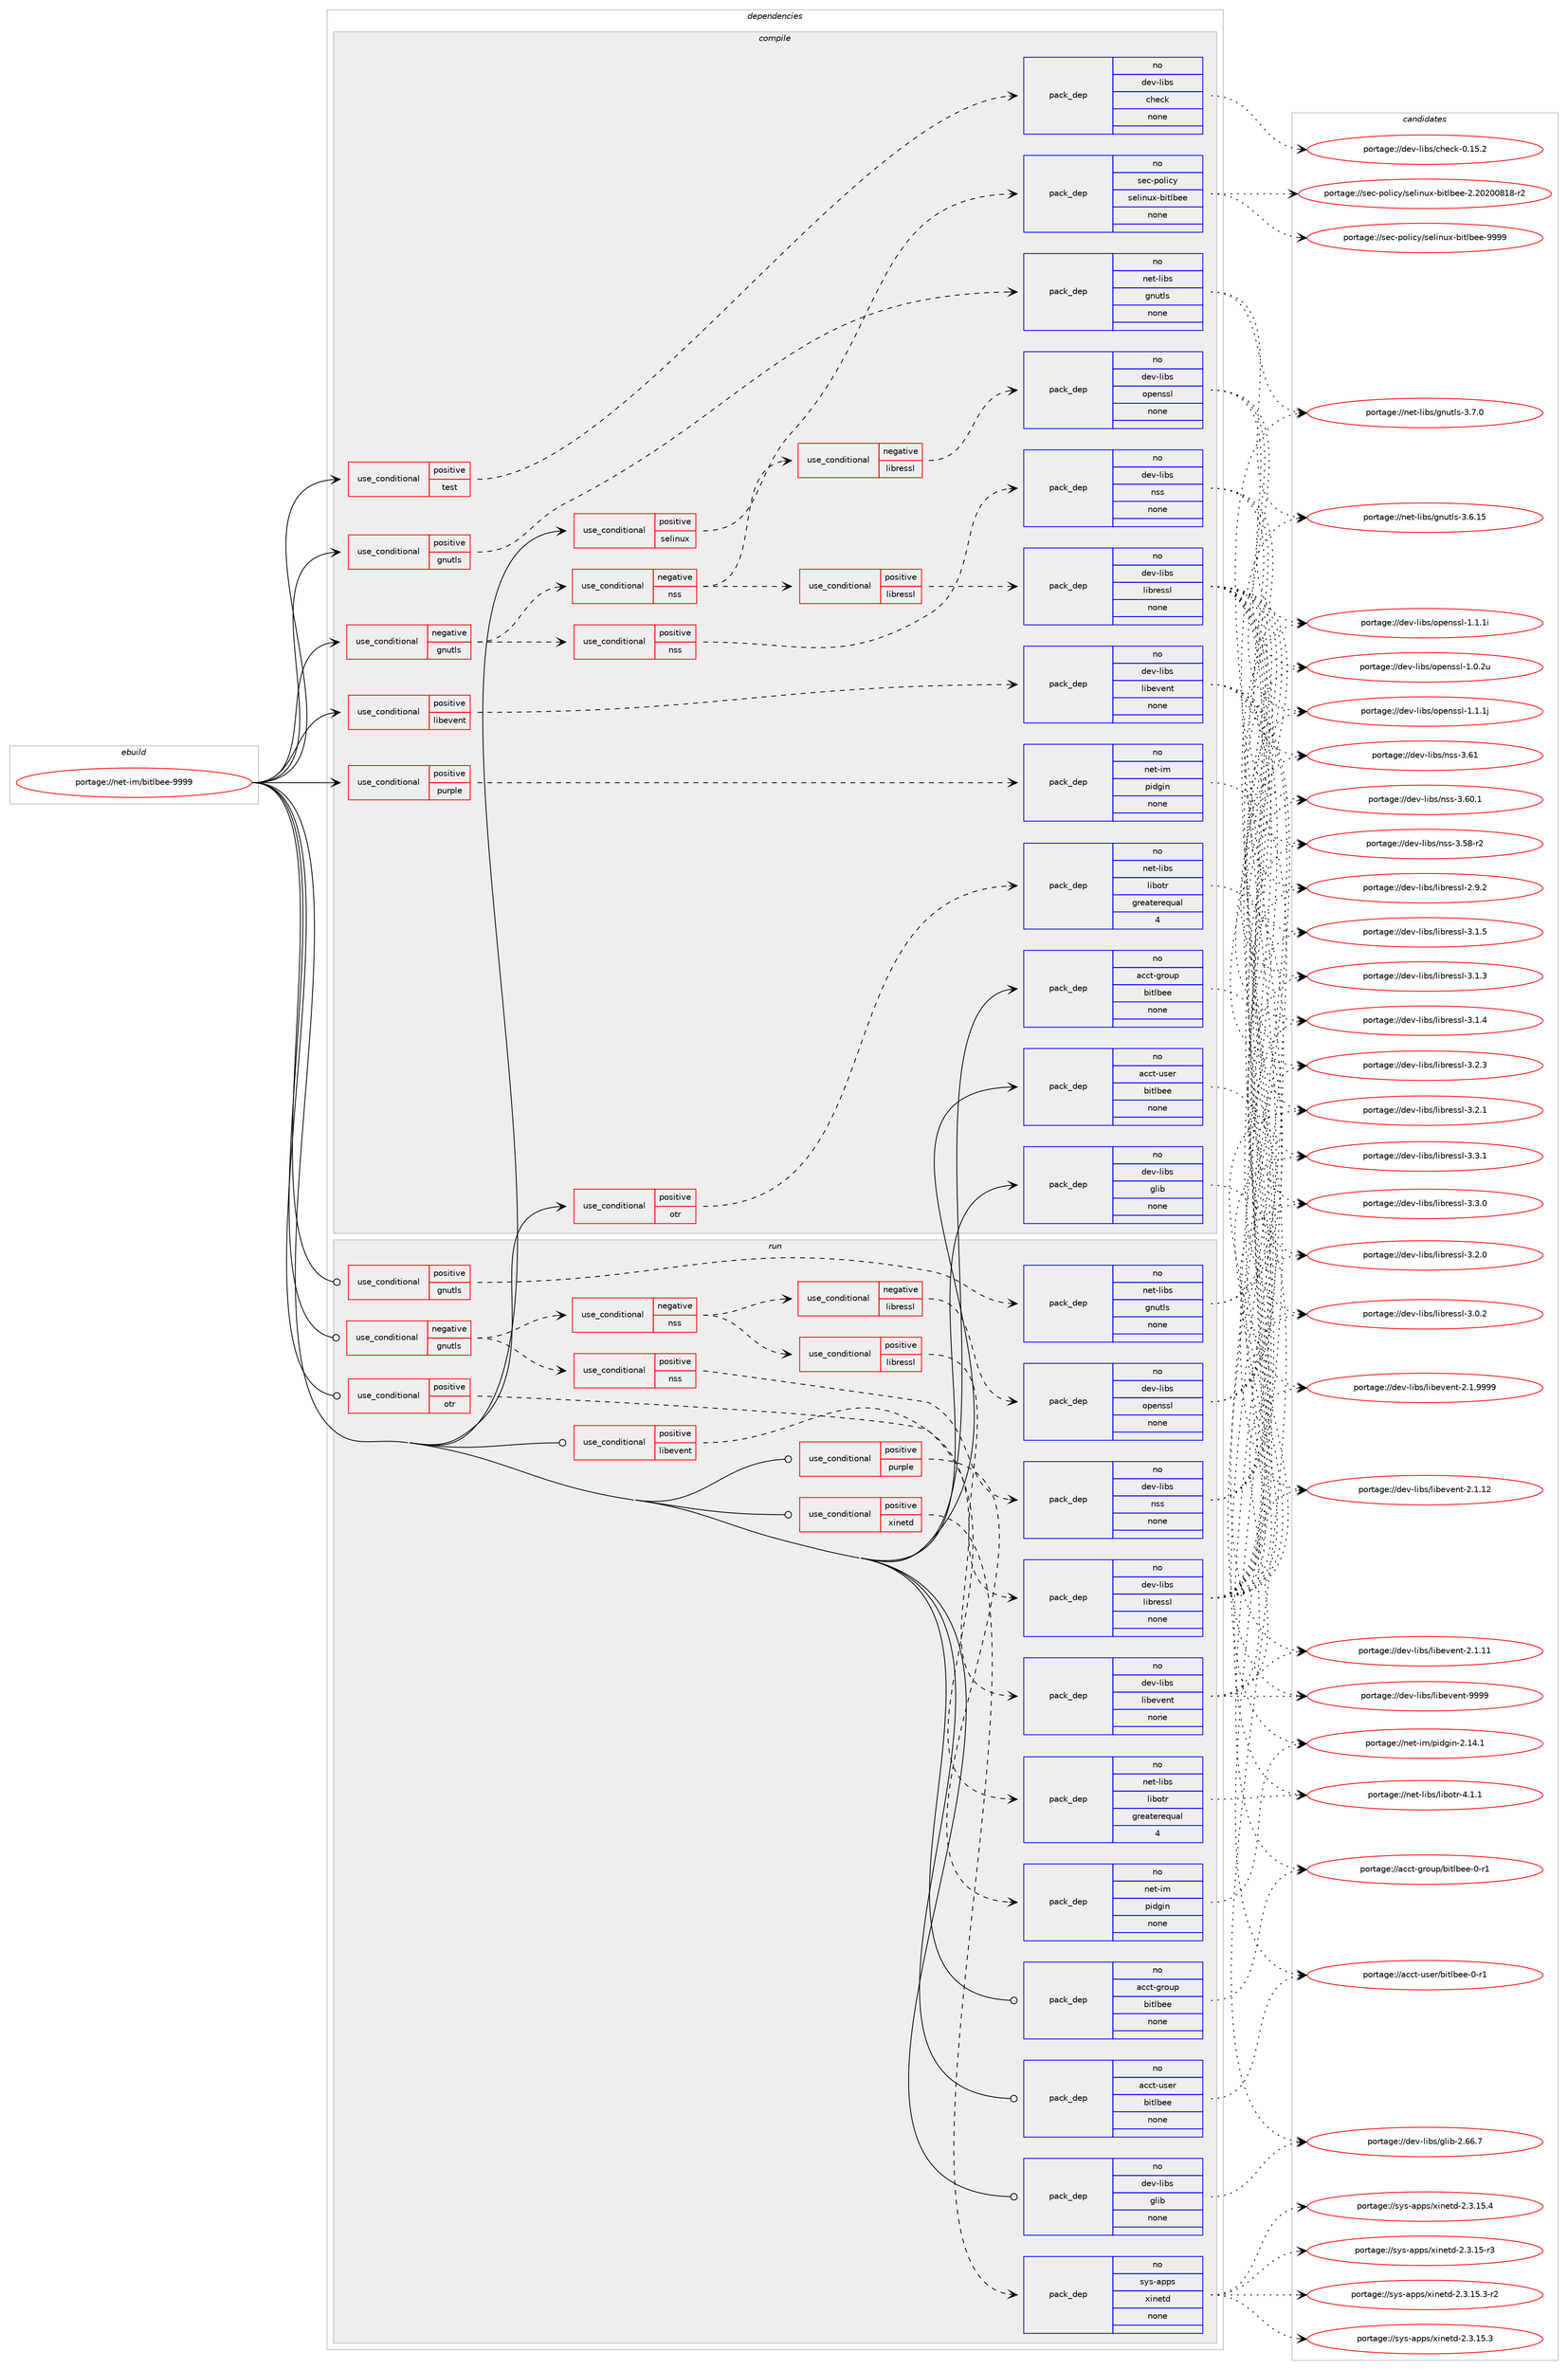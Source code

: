 digraph prolog {

# *************
# Graph options
# *************

newrank=true;
concentrate=true;
compound=true;
graph [rankdir=LR,fontname=Helvetica,fontsize=10,ranksep=1.5];#, ranksep=2.5, nodesep=0.2];
edge  [arrowhead=vee];
node  [fontname=Helvetica,fontsize=10];

# **********
# The ebuild
# **********

subgraph cluster_leftcol {
color=gray;
rank=same;
label=<<i>ebuild</i>>;
id [label="portage://net-im/bitlbee-9999", color=red, width=4, href="../net-im/bitlbee-9999.svg"];
}

# ****************
# The dependencies
# ****************

subgraph cluster_midcol {
color=gray;
label=<<i>dependencies</i>>;
subgraph cluster_compile {
fillcolor="#eeeeee";
style=filled;
label=<<i>compile</i>>;
subgraph cond4199 {
dependency14732 [label=<<TABLE BORDER="0" CELLBORDER="1" CELLSPACING="0" CELLPADDING="4"><TR><TD ROWSPAN="3" CELLPADDING="10">use_conditional</TD></TR><TR><TD>negative</TD></TR><TR><TD>gnutls</TD></TR></TABLE>>, shape=none, color=red];
subgraph cond4200 {
dependency14733 [label=<<TABLE BORDER="0" CELLBORDER="1" CELLSPACING="0" CELLPADDING="4"><TR><TD ROWSPAN="3" CELLPADDING="10">use_conditional</TD></TR><TR><TD>positive</TD></TR><TR><TD>nss</TD></TR></TABLE>>, shape=none, color=red];
subgraph pack10387 {
dependency14734 [label=<<TABLE BORDER="0" CELLBORDER="1" CELLSPACING="0" CELLPADDING="4" WIDTH="220"><TR><TD ROWSPAN="6" CELLPADDING="30">pack_dep</TD></TR><TR><TD WIDTH="110">no</TD></TR><TR><TD>dev-libs</TD></TR><TR><TD>nss</TD></TR><TR><TD>none</TD></TR><TR><TD></TD></TR></TABLE>>, shape=none, color=blue];
}
dependency14733:e -> dependency14734:w [weight=20,style="dashed",arrowhead="vee"];
}
dependency14732:e -> dependency14733:w [weight=20,style="dashed",arrowhead="vee"];
subgraph cond4201 {
dependency14735 [label=<<TABLE BORDER="0" CELLBORDER="1" CELLSPACING="0" CELLPADDING="4"><TR><TD ROWSPAN="3" CELLPADDING="10">use_conditional</TD></TR><TR><TD>negative</TD></TR><TR><TD>nss</TD></TR></TABLE>>, shape=none, color=red];
subgraph cond4202 {
dependency14736 [label=<<TABLE BORDER="0" CELLBORDER="1" CELLSPACING="0" CELLPADDING="4"><TR><TD ROWSPAN="3" CELLPADDING="10">use_conditional</TD></TR><TR><TD>positive</TD></TR><TR><TD>libressl</TD></TR></TABLE>>, shape=none, color=red];
subgraph pack10388 {
dependency14737 [label=<<TABLE BORDER="0" CELLBORDER="1" CELLSPACING="0" CELLPADDING="4" WIDTH="220"><TR><TD ROWSPAN="6" CELLPADDING="30">pack_dep</TD></TR><TR><TD WIDTH="110">no</TD></TR><TR><TD>dev-libs</TD></TR><TR><TD>libressl</TD></TR><TR><TD>none</TD></TR><TR><TD></TD></TR></TABLE>>, shape=none, color=blue];
}
dependency14736:e -> dependency14737:w [weight=20,style="dashed",arrowhead="vee"];
}
dependency14735:e -> dependency14736:w [weight=20,style="dashed",arrowhead="vee"];
subgraph cond4203 {
dependency14738 [label=<<TABLE BORDER="0" CELLBORDER="1" CELLSPACING="0" CELLPADDING="4"><TR><TD ROWSPAN="3" CELLPADDING="10">use_conditional</TD></TR><TR><TD>negative</TD></TR><TR><TD>libressl</TD></TR></TABLE>>, shape=none, color=red];
subgraph pack10389 {
dependency14739 [label=<<TABLE BORDER="0" CELLBORDER="1" CELLSPACING="0" CELLPADDING="4" WIDTH="220"><TR><TD ROWSPAN="6" CELLPADDING="30">pack_dep</TD></TR><TR><TD WIDTH="110">no</TD></TR><TR><TD>dev-libs</TD></TR><TR><TD>openssl</TD></TR><TR><TD>none</TD></TR><TR><TD></TD></TR></TABLE>>, shape=none, color=blue];
}
dependency14738:e -> dependency14739:w [weight=20,style="dashed",arrowhead="vee"];
}
dependency14735:e -> dependency14738:w [weight=20,style="dashed",arrowhead="vee"];
}
dependency14732:e -> dependency14735:w [weight=20,style="dashed",arrowhead="vee"];
}
id:e -> dependency14732:w [weight=20,style="solid",arrowhead="vee"];
subgraph cond4204 {
dependency14740 [label=<<TABLE BORDER="0" CELLBORDER="1" CELLSPACING="0" CELLPADDING="4"><TR><TD ROWSPAN="3" CELLPADDING="10">use_conditional</TD></TR><TR><TD>positive</TD></TR><TR><TD>gnutls</TD></TR></TABLE>>, shape=none, color=red];
subgraph pack10390 {
dependency14741 [label=<<TABLE BORDER="0" CELLBORDER="1" CELLSPACING="0" CELLPADDING="4" WIDTH="220"><TR><TD ROWSPAN="6" CELLPADDING="30">pack_dep</TD></TR><TR><TD WIDTH="110">no</TD></TR><TR><TD>net-libs</TD></TR><TR><TD>gnutls</TD></TR><TR><TD>none</TD></TR><TR><TD></TD></TR></TABLE>>, shape=none, color=blue];
}
dependency14740:e -> dependency14741:w [weight=20,style="dashed",arrowhead="vee"];
}
id:e -> dependency14740:w [weight=20,style="solid",arrowhead="vee"];
subgraph cond4205 {
dependency14742 [label=<<TABLE BORDER="0" CELLBORDER="1" CELLSPACING="0" CELLPADDING="4"><TR><TD ROWSPAN="3" CELLPADDING="10">use_conditional</TD></TR><TR><TD>positive</TD></TR><TR><TD>libevent</TD></TR></TABLE>>, shape=none, color=red];
subgraph pack10391 {
dependency14743 [label=<<TABLE BORDER="0" CELLBORDER="1" CELLSPACING="0" CELLPADDING="4" WIDTH="220"><TR><TD ROWSPAN="6" CELLPADDING="30">pack_dep</TD></TR><TR><TD WIDTH="110">no</TD></TR><TR><TD>dev-libs</TD></TR><TR><TD>libevent</TD></TR><TR><TD>none</TD></TR><TR><TD></TD></TR></TABLE>>, shape=none, color=blue];
}
dependency14742:e -> dependency14743:w [weight=20,style="dashed",arrowhead="vee"];
}
id:e -> dependency14742:w [weight=20,style="solid",arrowhead="vee"];
subgraph cond4206 {
dependency14744 [label=<<TABLE BORDER="0" CELLBORDER="1" CELLSPACING="0" CELLPADDING="4"><TR><TD ROWSPAN="3" CELLPADDING="10">use_conditional</TD></TR><TR><TD>positive</TD></TR><TR><TD>otr</TD></TR></TABLE>>, shape=none, color=red];
subgraph pack10392 {
dependency14745 [label=<<TABLE BORDER="0" CELLBORDER="1" CELLSPACING="0" CELLPADDING="4" WIDTH="220"><TR><TD ROWSPAN="6" CELLPADDING="30">pack_dep</TD></TR><TR><TD WIDTH="110">no</TD></TR><TR><TD>net-libs</TD></TR><TR><TD>libotr</TD></TR><TR><TD>greaterequal</TD></TR><TR><TD>4</TD></TR></TABLE>>, shape=none, color=blue];
}
dependency14744:e -> dependency14745:w [weight=20,style="dashed",arrowhead="vee"];
}
id:e -> dependency14744:w [weight=20,style="solid",arrowhead="vee"];
subgraph cond4207 {
dependency14746 [label=<<TABLE BORDER="0" CELLBORDER="1" CELLSPACING="0" CELLPADDING="4"><TR><TD ROWSPAN="3" CELLPADDING="10">use_conditional</TD></TR><TR><TD>positive</TD></TR><TR><TD>purple</TD></TR></TABLE>>, shape=none, color=red];
subgraph pack10393 {
dependency14747 [label=<<TABLE BORDER="0" CELLBORDER="1" CELLSPACING="0" CELLPADDING="4" WIDTH="220"><TR><TD ROWSPAN="6" CELLPADDING="30">pack_dep</TD></TR><TR><TD WIDTH="110">no</TD></TR><TR><TD>net-im</TD></TR><TR><TD>pidgin</TD></TR><TR><TD>none</TD></TR><TR><TD></TD></TR></TABLE>>, shape=none, color=blue];
}
dependency14746:e -> dependency14747:w [weight=20,style="dashed",arrowhead="vee"];
}
id:e -> dependency14746:w [weight=20,style="solid",arrowhead="vee"];
subgraph cond4208 {
dependency14748 [label=<<TABLE BORDER="0" CELLBORDER="1" CELLSPACING="0" CELLPADDING="4"><TR><TD ROWSPAN="3" CELLPADDING="10">use_conditional</TD></TR><TR><TD>positive</TD></TR><TR><TD>selinux</TD></TR></TABLE>>, shape=none, color=red];
subgraph pack10394 {
dependency14749 [label=<<TABLE BORDER="0" CELLBORDER="1" CELLSPACING="0" CELLPADDING="4" WIDTH="220"><TR><TD ROWSPAN="6" CELLPADDING="30">pack_dep</TD></TR><TR><TD WIDTH="110">no</TD></TR><TR><TD>sec-policy</TD></TR><TR><TD>selinux-bitlbee</TD></TR><TR><TD>none</TD></TR><TR><TD></TD></TR></TABLE>>, shape=none, color=blue];
}
dependency14748:e -> dependency14749:w [weight=20,style="dashed",arrowhead="vee"];
}
id:e -> dependency14748:w [weight=20,style="solid",arrowhead="vee"];
subgraph cond4209 {
dependency14750 [label=<<TABLE BORDER="0" CELLBORDER="1" CELLSPACING="0" CELLPADDING="4"><TR><TD ROWSPAN="3" CELLPADDING="10">use_conditional</TD></TR><TR><TD>positive</TD></TR><TR><TD>test</TD></TR></TABLE>>, shape=none, color=red];
subgraph pack10395 {
dependency14751 [label=<<TABLE BORDER="0" CELLBORDER="1" CELLSPACING="0" CELLPADDING="4" WIDTH="220"><TR><TD ROWSPAN="6" CELLPADDING="30">pack_dep</TD></TR><TR><TD WIDTH="110">no</TD></TR><TR><TD>dev-libs</TD></TR><TR><TD>check</TD></TR><TR><TD>none</TD></TR><TR><TD></TD></TR></TABLE>>, shape=none, color=blue];
}
dependency14750:e -> dependency14751:w [weight=20,style="dashed",arrowhead="vee"];
}
id:e -> dependency14750:w [weight=20,style="solid",arrowhead="vee"];
subgraph pack10396 {
dependency14752 [label=<<TABLE BORDER="0" CELLBORDER="1" CELLSPACING="0" CELLPADDING="4" WIDTH="220"><TR><TD ROWSPAN="6" CELLPADDING="30">pack_dep</TD></TR><TR><TD WIDTH="110">no</TD></TR><TR><TD>acct-group</TD></TR><TR><TD>bitlbee</TD></TR><TR><TD>none</TD></TR><TR><TD></TD></TR></TABLE>>, shape=none, color=blue];
}
id:e -> dependency14752:w [weight=20,style="solid",arrowhead="vee"];
subgraph pack10397 {
dependency14753 [label=<<TABLE BORDER="0" CELLBORDER="1" CELLSPACING="0" CELLPADDING="4" WIDTH="220"><TR><TD ROWSPAN="6" CELLPADDING="30">pack_dep</TD></TR><TR><TD WIDTH="110">no</TD></TR><TR><TD>acct-user</TD></TR><TR><TD>bitlbee</TD></TR><TR><TD>none</TD></TR><TR><TD></TD></TR></TABLE>>, shape=none, color=blue];
}
id:e -> dependency14753:w [weight=20,style="solid",arrowhead="vee"];
subgraph pack10398 {
dependency14754 [label=<<TABLE BORDER="0" CELLBORDER="1" CELLSPACING="0" CELLPADDING="4" WIDTH="220"><TR><TD ROWSPAN="6" CELLPADDING="30">pack_dep</TD></TR><TR><TD WIDTH="110">no</TD></TR><TR><TD>dev-libs</TD></TR><TR><TD>glib</TD></TR><TR><TD>none</TD></TR><TR><TD></TD></TR></TABLE>>, shape=none, color=blue];
}
id:e -> dependency14754:w [weight=20,style="solid",arrowhead="vee"];
}
subgraph cluster_compileandrun {
fillcolor="#eeeeee";
style=filled;
label=<<i>compile and run</i>>;
}
subgraph cluster_run {
fillcolor="#eeeeee";
style=filled;
label=<<i>run</i>>;
subgraph cond4210 {
dependency14755 [label=<<TABLE BORDER="0" CELLBORDER="1" CELLSPACING="0" CELLPADDING="4"><TR><TD ROWSPAN="3" CELLPADDING="10">use_conditional</TD></TR><TR><TD>negative</TD></TR><TR><TD>gnutls</TD></TR></TABLE>>, shape=none, color=red];
subgraph cond4211 {
dependency14756 [label=<<TABLE BORDER="0" CELLBORDER="1" CELLSPACING="0" CELLPADDING="4"><TR><TD ROWSPAN="3" CELLPADDING="10">use_conditional</TD></TR><TR><TD>positive</TD></TR><TR><TD>nss</TD></TR></TABLE>>, shape=none, color=red];
subgraph pack10399 {
dependency14757 [label=<<TABLE BORDER="0" CELLBORDER="1" CELLSPACING="0" CELLPADDING="4" WIDTH="220"><TR><TD ROWSPAN="6" CELLPADDING="30">pack_dep</TD></TR><TR><TD WIDTH="110">no</TD></TR><TR><TD>dev-libs</TD></TR><TR><TD>nss</TD></TR><TR><TD>none</TD></TR><TR><TD></TD></TR></TABLE>>, shape=none, color=blue];
}
dependency14756:e -> dependency14757:w [weight=20,style="dashed",arrowhead="vee"];
}
dependency14755:e -> dependency14756:w [weight=20,style="dashed",arrowhead="vee"];
subgraph cond4212 {
dependency14758 [label=<<TABLE BORDER="0" CELLBORDER="1" CELLSPACING="0" CELLPADDING="4"><TR><TD ROWSPAN="3" CELLPADDING="10">use_conditional</TD></TR><TR><TD>negative</TD></TR><TR><TD>nss</TD></TR></TABLE>>, shape=none, color=red];
subgraph cond4213 {
dependency14759 [label=<<TABLE BORDER="0" CELLBORDER="1" CELLSPACING="0" CELLPADDING="4"><TR><TD ROWSPAN="3" CELLPADDING="10">use_conditional</TD></TR><TR><TD>positive</TD></TR><TR><TD>libressl</TD></TR></TABLE>>, shape=none, color=red];
subgraph pack10400 {
dependency14760 [label=<<TABLE BORDER="0" CELLBORDER="1" CELLSPACING="0" CELLPADDING="4" WIDTH="220"><TR><TD ROWSPAN="6" CELLPADDING="30">pack_dep</TD></TR><TR><TD WIDTH="110">no</TD></TR><TR><TD>dev-libs</TD></TR><TR><TD>libressl</TD></TR><TR><TD>none</TD></TR><TR><TD></TD></TR></TABLE>>, shape=none, color=blue];
}
dependency14759:e -> dependency14760:w [weight=20,style="dashed",arrowhead="vee"];
}
dependency14758:e -> dependency14759:w [weight=20,style="dashed",arrowhead="vee"];
subgraph cond4214 {
dependency14761 [label=<<TABLE BORDER="0" CELLBORDER="1" CELLSPACING="0" CELLPADDING="4"><TR><TD ROWSPAN="3" CELLPADDING="10">use_conditional</TD></TR><TR><TD>negative</TD></TR><TR><TD>libressl</TD></TR></TABLE>>, shape=none, color=red];
subgraph pack10401 {
dependency14762 [label=<<TABLE BORDER="0" CELLBORDER="1" CELLSPACING="0" CELLPADDING="4" WIDTH="220"><TR><TD ROWSPAN="6" CELLPADDING="30">pack_dep</TD></TR><TR><TD WIDTH="110">no</TD></TR><TR><TD>dev-libs</TD></TR><TR><TD>openssl</TD></TR><TR><TD>none</TD></TR><TR><TD></TD></TR></TABLE>>, shape=none, color=blue];
}
dependency14761:e -> dependency14762:w [weight=20,style="dashed",arrowhead="vee"];
}
dependency14758:e -> dependency14761:w [weight=20,style="dashed",arrowhead="vee"];
}
dependency14755:e -> dependency14758:w [weight=20,style="dashed",arrowhead="vee"];
}
id:e -> dependency14755:w [weight=20,style="solid",arrowhead="odot"];
subgraph cond4215 {
dependency14763 [label=<<TABLE BORDER="0" CELLBORDER="1" CELLSPACING="0" CELLPADDING="4"><TR><TD ROWSPAN="3" CELLPADDING="10">use_conditional</TD></TR><TR><TD>positive</TD></TR><TR><TD>gnutls</TD></TR></TABLE>>, shape=none, color=red];
subgraph pack10402 {
dependency14764 [label=<<TABLE BORDER="0" CELLBORDER="1" CELLSPACING="0" CELLPADDING="4" WIDTH="220"><TR><TD ROWSPAN="6" CELLPADDING="30">pack_dep</TD></TR><TR><TD WIDTH="110">no</TD></TR><TR><TD>net-libs</TD></TR><TR><TD>gnutls</TD></TR><TR><TD>none</TD></TR><TR><TD></TD></TR></TABLE>>, shape=none, color=blue];
}
dependency14763:e -> dependency14764:w [weight=20,style="dashed",arrowhead="vee"];
}
id:e -> dependency14763:w [weight=20,style="solid",arrowhead="odot"];
subgraph cond4216 {
dependency14765 [label=<<TABLE BORDER="0" CELLBORDER="1" CELLSPACING="0" CELLPADDING="4"><TR><TD ROWSPAN="3" CELLPADDING="10">use_conditional</TD></TR><TR><TD>positive</TD></TR><TR><TD>libevent</TD></TR></TABLE>>, shape=none, color=red];
subgraph pack10403 {
dependency14766 [label=<<TABLE BORDER="0" CELLBORDER="1" CELLSPACING="0" CELLPADDING="4" WIDTH="220"><TR><TD ROWSPAN="6" CELLPADDING="30">pack_dep</TD></TR><TR><TD WIDTH="110">no</TD></TR><TR><TD>dev-libs</TD></TR><TR><TD>libevent</TD></TR><TR><TD>none</TD></TR><TR><TD></TD></TR></TABLE>>, shape=none, color=blue];
}
dependency14765:e -> dependency14766:w [weight=20,style="dashed",arrowhead="vee"];
}
id:e -> dependency14765:w [weight=20,style="solid",arrowhead="odot"];
subgraph cond4217 {
dependency14767 [label=<<TABLE BORDER="0" CELLBORDER="1" CELLSPACING="0" CELLPADDING="4"><TR><TD ROWSPAN="3" CELLPADDING="10">use_conditional</TD></TR><TR><TD>positive</TD></TR><TR><TD>otr</TD></TR></TABLE>>, shape=none, color=red];
subgraph pack10404 {
dependency14768 [label=<<TABLE BORDER="0" CELLBORDER="1" CELLSPACING="0" CELLPADDING="4" WIDTH="220"><TR><TD ROWSPAN="6" CELLPADDING="30">pack_dep</TD></TR><TR><TD WIDTH="110">no</TD></TR><TR><TD>net-libs</TD></TR><TR><TD>libotr</TD></TR><TR><TD>greaterequal</TD></TR><TR><TD>4</TD></TR></TABLE>>, shape=none, color=blue];
}
dependency14767:e -> dependency14768:w [weight=20,style="dashed",arrowhead="vee"];
}
id:e -> dependency14767:w [weight=20,style="solid",arrowhead="odot"];
subgraph cond4218 {
dependency14769 [label=<<TABLE BORDER="0" CELLBORDER="1" CELLSPACING="0" CELLPADDING="4"><TR><TD ROWSPAN="3" CELLPADDING="10">use_conditional</TD></TR><TR><TD>positive</TD></TR><TR><TD>purple</TD></TR></TABLE>>, shape=none, color=red];
subgraph pack10405 {
dependency14770 [label=<<TABLE BORDER="0" CELLBORDER="1" CELLSPACING="0" CELLPADDING="4" WIDTH="220"><TR><TD ROWSPAN="6" CELLPADDING="30">pack_dep</TD></TR><TR><TD WIDTH="110">no</TD></TR><TR><TD>net-im</TD></TR><TR><TD>pidgin</TD></TR><TR><TD>none</TD></TR><TR><TD></TD></TR></TABLE>>, shape=none, color=blue];
}
dependency14769:e -> dependency14770:w [weight=20,style="dashed",arrowhead="vee"];
}
id:e -> dependency14769:w [weight=20,style="solid",arrowhead="odot"];
subgraph cond4219 {
dependency14771 [label=<<TABLE BORDER="0" CELLBORDER="1" CELLSPACING="0" CELLPADDING="4"><TR><TD ROWSPAN="3" CELLPADDING="10">use_conditional</TD></TR><TR><TD>positive</TD></TR><TR><TD>xinetd</TD></TR></TABLE>>, shape=none, color=red];
subgraph pack10406 {
dependency14772 [label=<<TABLE BORDER="0" CELLBORDER="1" CELLSPACING="0" CELLPADDING="4" WIDTH="220"><TR><TD ROWSPAN="6" CELLPADDING="30">pack_dep</TD></TR><TR><TD WIDTH="110">no</TD></TR><TR><TD>sys-apps</TD></TR><TR><TD>xinetd</TD></TR><TR><TD>none</TD></TR><TR><TD></TD></TR></TABLE>>, shape=none, color=blue];
}
dependency14771:e -> dependency14772:w [weight=20,style="dashed",arrowhead="vee"];
}
id:e -> dependency14771:w [weight=20,style="solid",arrowhead="odot"];
subgraph pack10407 {
dependency14773 [label=<<TABLE BORDER="0" CELLBORDER="1" CELLSPACING="0" CELLPADDING="4" WIDTH="220"><TR><TD ROWSPAN="6" CELLPADDING="30">pack_dep</TD></TR><TR><TD WIDTH="110">no</TD></TR><TR><TD>acct-group</TD></TR><TR><TD>bitlbee</TD></TR><TR><TD>none</TD></TR><TR><TD></TD></TR></TABLE>>, shape=none, color=blue];
}
id:e -> dependency14773:w [weight=20,style="solid",arrowhead="odot"];
subgraph pack10408 {
dependency14774 [label=<<TABLE BORDER="0" CELLBORDER="1" CELLSPACING="0" CELLPADDING="4" WIDTH="220"><TR><TD ROWSPAN="6" CELLPADDING="30">pack_dep</TD></TR><TR><TD WIDTH="110">no</TD></TR><TR><TD>acct-user</TD></TR><TR><TD>bitlbee</TD></TR><TR><TD>none</TD></TR><TR><TD></TD></TR></TABLE>>, shape=none, color=blue];
}
id:e -> dependency14774:w [weight=20,style="solid",arrowhead="odot"];
subgraph pack10409 {
dependency14775 [label=<<TABLE BORDER="0" CELLBORDER="1" CELLSPACING="0" CELLPADDING="4" WIDTH="220"><TR><TD ROWSPAN="6" CELLPADDING="30">pack_dep</TD></TR><TR><TD WIDTH="110">no</TD></TR><TR><TD>dev-libs</TD></TR><TR><TD>glib</TD></TR><TR><TD>none</TD></TR><TR><TD></TD></TR></TABLE>>, shape=none, color=blue];
}
id:e -> dependency14775:w [weight=20,style="solid",arrowhead="odot"];
}
}

# **************
# The candidates
# **************

subgraph cluster_choices {
rank=same;
color=gray;
label=<<i>candidates</i>>;

subgraph choice10387 {
color=black;
nodesep=1;
choice1001011184510810598115471101151154551465449 [label="portage://dev-libs/nss-3.61", color=red, width=4,href="../dev-libs/nss-3.61.svg"];
choice10010111845108105981154711011511545514654484649 [label="portage://dev-libs/nss-3.60.1", color=red, width=4,href="../dev-libs/nss-3.60.1.svg"];
choice10010111845108105981154711011511545514653564511450 [label="portage://dev-libs/nss-3.58-r2", color=red, width=4,href="../dev-libs/nss-3.58-r2.svg"];
dependency14734:e -> choice1001011184510810598115471101151154551465449:w [style=dotted,weight="100"];
dependency14734:e -> choice10010111845108105981154711011511545514654484649:w [style=dotted,weight="100"];
dependency14734:e -> choice10010111845108105981154711011511545514653564511450:w [style=dotted,weight="100"];
}
subgraph choice10388 {
color=black;
nodesep=1;
choice10010111845108105981154710810598114101115115108455146514649 [label="portage://dev-libs/libressl-3.3.1", color=red, width=4,href="../dev-libs/libressl-3.3.1.svg"];
choice10010111845108105981154710810598114101115115108455146514648 [label="portage://dev-libs/libressl-3.3.0", color=red, width=4,href="../dev-libs/libressl-3.3.0.svg"];
choice10010111845108105981154710810598114101115115108455146504651 [label="portage://dev-libs/libressl-3.2.3", color=red, width=4,href="../dev-libs/libressl-3.2.3.svg"];
choice10010111845108105981154710810598114101115115108455146504649 [label="portage://dev-libs/libressl-3.2.1", color=red, width=4,href="../dev-libs/libressl-3.2.1.svg"];
choice10010111845108105981154710810598114101115115108455146504648 [label="portage://dev-libs/libressl-3.2.0", color=red, width=4,href="../dev-libs/libressl-3.2.0.svg"];
choice10010111845108105981154710810598114101115115108455146494653 [label="portage://dev-libs/libressl-3.1.5", color=red, width=4,href="../dev-libs/libressl-3.1.5.svg"];
choice10010111845108105981154710810598114101115115108455146494652 [label="portage://dev-libs/libressl-3.1.4", color=red, width=4,href="../dev-libs/libressl-3.1.4.svg"];
choice10010111845108105981154710810598114101115115108455146494651 [label="portage://dev-libs/libressl-3.1.3", color=red, width=4,href="../dev-libs/libressl-3.1.3.svg"];
choice10010111845108105981154710810598114101115115108455146484650 [label="portage://dev-libs/libressl-3.0.2", color=red, width=4,href="../dev-libs/libressl-3.0.2.svg"];
choice10010111845108105981154710810598114101115115108455046574650 [label="portage://dev-libs/libressl-2.9.2", color=red, width=4,href="../dev-libs/libressl-2.9.2.svg"];
dependency14737:e -> choice10010111845108105981154710810598114101115115108455146514649:w [style=dotted,weight="100"];
dependency14737:e -> choice10010111845108105981154710810598114101115115108455146514648:w [style=dotted,weight="100"];
dependency14737:e -> choice10010111845108105981154710810598114101115115108455146504651:w [style=dotted,weight="100"];
dependency14737:e -> choice10010111845108105981154710810598114101115115108455146504649:w [style=dotted,weight="100"];
dependency14737:e -> choice10010111845108105981154710810598114101115115108455146504648:w [style=dotted,weight="100"];
dependency14737:e -> choice10010111845108105981154710810598114101115115108455146494653:w [style=dotted,weight="100"];
dependency14737:e -> choice10010111845108105981154710810598114101115115108455146494652:w [style=dotted,weight="100"];
dependency14737:e -> choice10010111845108105981154710810598114101115115108455146494651:w [style=dotted,weight="100"];
dependency14737:e -> choice10010111845108105981154710810598114101115115108455146484650:w [style=dotted,weight="100"];
dependency14737:e -> choice10010111845108105981154710810598114101115115108455046574650:w [style=dotted,weight="100"];
}
subgraph choice10389 {
color=black;
nodesep=1;
choice100101118451081059811547111112101110115115108454946494649106 [label="portage://dev-libs/openssl-1.1.1j", color=red, width=4,href="../dev-libs/openssl-1.1.1j.svg"];
choice100101118451081059811547111112101110115115108454946494649105 [label="portage://dev-libs/openssl-1.1.1i", color=red, width=4,href="../dev-libs/openssl-1.1.1i.svg"];
choice100101118451081059811547111112101110115115108454946484650117 [label="portage://dev-libs/openssl-1.0.2u", color=red, width=4,href="../dev-libs/openssl-1.0.2u.svg"];
dependency14739:e -> choice100101118451081059811547111112101110115115108454946494649106:w [style=dotted,weight="100"];
dependency14739:e -> choice100101118451081059811547111112101110115115108454946494649105:w [style=dotted,weight="100"];
dependency14739:e -> choice100101118451081059811547111112101110115115108454946484650117:w [style=dotted,weight="100"];
}
subgraph choice10390 {
color=black;
nodesep=1;
choice110101116451081059811547103110117116108115455146554648 [label="portage://net-libs/gnutls-3.7.0", color=red, width=4,href="../net-libs/gnutls-3.7.0.svg"];
choice11010111645108105981154710311011711610811545514654464953 [label="portage://net-libs/gnutls-3.6.15", color=red, width=4,href="../net-libs/gnutls-3.6.15.svg"];
dependency14741:e -> choice110101116451081059811547103110117116108115455146554648:w [style=dotted,weight="100"];
dependency14741:e -> choice11010111645108105981154710311011711610811545514654464953:w [style=dotted,weight="100"];
}
subgraph choice10391 {
color=black;
nodesep=1;
choice100101118451081059811547108105981011181011101164557575757 [label="portage://dev-libs/libevent-9999", color=red, width=4,href="../dev-libs/libevent-9999.svg"];
choice10010111845108105981154710810598101118101110116455046494657575757 [label="portage://dev-libs/libevent-2.1.9999", color=red, width=4,href="../dev-libs/libevent-2.1.9999.svg"];
choice1001011184510810598115471081059810111810111011645504649464950 [label="portage://dev-libs/libevent-2.1.12", color=red, width=4,href="../dev-libs/libevent-2.1.12.svg"];
choice1001011184510810598115471081059810111810111011645504649464949 [label="portage://dev-libs/libevent-2.1.11", color=red, width=4,href="../dev-libs/libevent-2.1.11.svg"];
dependency14743:e -> choice100101118451081059811547108105981011181011101164557575757:w [style=dotted,weight="100"];
dependency14743:e -> choice10010111845108105981154710810598101118101110116455046494657575757:w [style=dotted,weight="100"];
dependency14743:e -> choice1001011184510810598115471081059810111810111011645504649464950:w [style=dotted,weight="100"];
dependency14743:e -> choice1001011184510810598115471081059810111810111011645504649464949:w [style=dotted,weight="100"];
}
subgraph choice10392 {
color=black;
nodesep=1;
choice11010111645108105981154710810598111116114455246494649 [label="portage://net-libs/libotr-4.1.1", color=red, width=4,href="../net-libs/libotr-4.1.1.svg"];
dependency14745:e -> choice11010111645108105981154710810598111116114455246494649:w [style=dotted,weight="100"];
}
subgraph choice10393 {
color=black;
nodesep=1;
choice110101116451051094711210510010310511045504649524649 [label="portage://net-im/pidgin-2.14.1", color=red, width=4,href="../net-im/pidgin-2.14.1.svg"];
dependency14747:e -> choice110101116451051094711210510010310511045504649524649:w [style=dotted,weight="100"];
}
subgraph choice10394 {
color=black;
nodesep=1;
choice115101994511211110810599121471151011081051101171204598105116108981011014557575757 [label="portage://sec-policy/selinux-bitlbee-9999", color=red, width=4,href="../sec-policy/selinux-bitlbee-9999.svg"];
choice1151019945112111108105991214711510110810511011712045981051161089810110145504650485048485649564511450 [label="portage://sec-policy/selinux-bitlbee-2.20200818-r2", color=red, width=4,href="../sec-policy/selinux-bitlbee-2.20200818-r2.svg"];
dependency14749:e -> choice115101994511211110810599121471151011081051101171204598105116108981011014557575757:w [style=dotted,weight="100"];
dependency14749:e -> choice1151019945112111108105991214711510110810511011712045981051161089810110145504650485048485649564511450:w [style=dotted,weight="100"];
}
subgraph choice10395 {
color=black;
nodesep=1;
choice100101118451081059811547991041019910745484649534650 [label="portage://dev-libs/check-0.15.2", color=red, width=4,href="../dev-libs/check-0.15.2.svg"];
dependency14751:e -> choice100101118451081059811547991041019910745484649534650:w [style=dotted,weight="100"];
}
subgraph choice10396 {
color=black;
nodesep=1;
choice9799991164510311411111711247981051161089810110145484511449 [label="portage://acct-group/bitlbee-0-r1", color=red, width=4,href="../acct-group/bitlbee-0-r1.svg"];
dependency14752:e -> choice9799991164510311411111711247981051161089810110145484511449:w [style=dotted,weight="100"];
}
subgraph choice10397 {
color=black;
nodesep=1;
choice9799991164511711510111447981051161089810110145484511449 [label="portage://acct-user/bitlbee-0-r1", color=red, width=4,href="../acct-user/bitlbee-0-r1.svg"];
dependency14753:e -> choice9799991164511711510111447981051161089810110145484511449:w [style=dotted,weight="100"];
}
subgraph choice10398 {
color=black;
nodesep=1;
choice1001011184510810598115471031081059845504654544655 [label="portage://dev-libs/glib-2.66.7", color=red, width=4,href="../dev-libs/glib-2.66.7.svg"];
dependency14754:e -> choice1001011184510810598115471031081059845504654544655:w [style=dotted,weight="100"];
}
subgraph choice10399 {
color=black;
nodesep=1;
choice1001011184510810598115471101151154551465449 [label="portage://dev-libs/nss-3.61", color=red, width=4,href="../dev-libs/nss-3.61.svg"];
choice10010111845108105981154711011511545514654484649 [label="portage://dev-libs/nss-3.60.1", color=red, width=4,href="../dev-libs/nss-3.60.1.svg"];
choice10010111845108105981154711011511545514653564511450 [label="portage://dev-libs/nss-3.58-r2", color=red, width=4,href="../dev-libs/nss-3.58-r2.svg"];
dependency14757:e -> choice1001011184510810598115471101151154551465449:w [style=dotted,weight="100"];
dependency14757:e -> choice10010111845108105981154711011511545514654484649:w [style=dotted,weight="100"];
dependency14757:e -> choice10010111845108105981154711011511545514653564511450:w [style=dotted,weight="100"];
}
subgraph choice10400 {
color=black;
nodesep=1;
choice10010111845108105981154710810598114101115115108455146514649 [label="portage://dev-libs/libressl-3.3.1", color=red, width=4,href="../dev-libs/libressl-3.3.1.svg"];
choice10010111845108105981154710810598114101115115108455146514648 [label="portage://dev-libs/libressl-3.3.0", color=red, width=4,href="../dev-libs/libressl-3.3.0.svg"];
choice10010111845108105981154710810598114101115115108455146504651 [label="portage://dev-libs/libressl-3.2.3", color=red, width=4,href="../dev-libs/libressl-3.2.3.svg"];
choice10010111845108105981154710810598114101115115108455146504649 [label="portage://dev-libs/libressl-3.2.1", color=red, width=4,href="../dev-libs/libressl-3.2.1.svg"];
choice10010111845108105981154710810598114101115115108455146504648 [label="portage://dev-libs/libressl-3.2.0", color=red, width=4,href="../dev-libs/libressl-3.2.0.svg"];
choice10010111845108105981154710810598114101115115108455146494653 [label="portage://dev-libs/libressl-3.1.5", color=red, width=4,href="../dev-libs/libressl-3.1.5.svg"];
choice10010111845108105981154710810598114101115115108455146494652 [label="portage://dev-libs/libressl-3.1.4", color=red, width=4,href="../dev-libs/libressl-3.1.4.svg"];
choice10010111845108105981154710810598114101115115108455146494651 [label="portage://dev-libs/libressl-3.1.3", color=red, width=4,href="../dev-libs/libressl-3.1.3.svg"];
choice10010111845108105981154710810598114101115115108455146484650 [label="portage://dev-libs/libressl-3.0.2", color=red, width=4,href="../dev-libs/libressl-3.0.2.svg"];
choice10010111845108105981154710810598114101115115108455046574650 [label="portage://dev-libs/libressl-2.9.2", color=red, width=4,href="../dev-libs/libressl-2.9.2.svg"];
dependency14760:e -> choice10010111845108105981154710810598114101115115108455146514649:w [style=dotted,weight="100"];
dependency14760:e -> choice10010111845108105981154710810598114101115115108455146514648:w [style=dotted,weight="100"];
dependency14760:e -> choice10010111845108105981154710810598114101115115108455146504651:w [style=dotted,weight="100"];
dependency14760:e -> choice10010111845108105981154710810598114101115115108455146504649:w [style=dotted,weight="100"];
dependency14760:e -> choice10010111845108105981154710810598114101115115108455146504648:w [style=dotted,weight="100"];
dependency14760:e -> choice10010111845108105981154710810598114101115115108455146494653:w [style=dotted,weight="100"];
dependency14760:e -> choice10010111845108105981154710810598114101115115108455146494652:w [style=dotted,weight="100"];
dependency14760:e -> choice10010111845108105981154710810598114101115115108455146494651:w [style=dotted,weight="100"];
dependency14760:e -> choice10010111845108105981154710810598114101115115108455146484650:w [style=dotted,weight="100"];
dependency14760:e -> choice10010111845108105981154710810598114101115115108455046574650:w [style=dotted,weight="100"];
}
subgraph choice10401 {
color=black;
nodesep=1;
choice100101118451081059811547111112101110115115108454946494649106 [label="portage://dev-libs/openssl-1.1.1j", color=red, width=4,href="../dev-libs/openssl-1.1.1j.svg"];
choice100101118451081059811547111112101110115115108454946494649105 [label="portage://dev-libs/openssl-1.1.1i", color=red, width=4,href="../dev-libs/openssl-1.1.1i.svg"];
choice100101118451081059811547111112101110115115108454946484650117 [label="portage://dev-libs/openssl-1.0.2u", color=red, width=4,href="../dev-libs/openssl-1.0.2u.svg"];
dependency14762:e -> choice100101118451081059811547111112101110115115108454946494649106:w [style=dotted,weight="100"];
dependency14762:e -> choice100101118451081059811547111112101110115115108454946494649105:w [style=dotted,weight="100"];
dependency14762:e -> choice100101118451081059811547111112101110115115108454946484650117:w [style=dotted,weight="100"];
}
subgraph choice10402 {
color=black;
nodesep=1;
choice110101116451081059811547103110117116108115455146554648 [label="portage://net-libs/gnutls-3.7.0", color=red, width=4,href="../net-libs/gnutls-3.7.0.svg"];
choice11010111645108105981154710311011711610811545514654464953 [label="portage://net-libs/gnutls-3.6.15", color=red, width=4,href="../net-libs/gnutls-3.6.15.svg"];
dependency14764:e -> choice110101116451081059811547103110117116108115455146554648:w [style=dotted,weight="100"];
dependency14764:e -> choice11010111645108105981154710311011711610811545514654464953:w [style=dotted,weight="100"];
}
subgraph choice10403 {
color=black;
nodesep=1;
choice100101118451081059811547108105981011181011101164557575757 [label="portage://dev-libs/libevent-9999", color=red, width=4,href="../dev-libs/libevent-9999.svg"];
choice10010111845108105981154710810598101118101110116455046494657575757 [label="portage://dev-libs/libevent-2.1.9999", color=red, width=4,href="../dev-libs/libevent-2.1.9999.svg"];
choice1001011184510810598115471081059810111810111011645504649464950 [label="portage://dev-libs/libevent-2.1.12", color=red, width=4,href="../dev-libs/libevent-2.1.12.svg"];
choice1001011184510810598115471081059810111810111011645504649464949 [label="portage://dev-libs/libevent-2.1.11", color=red, width=4,href="../dev-libs/libevent-2.1.11.svg"];
dependency14766:e -> choice100101118451081059811547108105981011181011101164557575757:w [style=dotted,weight="100"];
dependency14766:e -> choice10010111845108105981154710810598101118101110116455046494657575757:w [style=dotted,weight="100"];
dependency14766:e -> choice1001011184510810598115471081059810111810111011645504649464950:w [style=dotted,weight="100"];
dependency14766:e -> choice1001011184510810598115471081059810111810111011645504649464949:w [style=dotted,weight="100"];
}
subgraph choice10404 {
color=black;
nodesep=1;
choice11010111645108105981154710810598111116114455246494649 [label="portage://net-libs/libotr-4.1.1", color=red, width=4,href="../net-libs/libotr-4.1.1.svg"];
dependency14768:e -> choice11010111645108105981154710810598111116114455246494649:w [style=dotted,weight="100"];
}
subgraph choice10405 {
color=black;
nodesep=1;
choice110101116451051094711210510010310511045504649524649 [label="portage://net-im/pidgin-2.14.1", color=red, width=4,href="../net-im/pidgin-2.14.1.svg"];
dependency14770:e -> choice110101116451051094711210510010310511045504649524649:w [style=dotted,weight="100"];
}
subgraph choice10406 {
color=black;
nodesep=1;
choice115121115459711211211547120105110101116100455046514649534652 [label="portage://sys-apps/xinetd-2.3.15.4", color=red, width=4,href="../sys-apps/xinetd-2.3.15.4.svg"];
choice1151211154597112112115471201051101011161004550465146495346514511450 [label="portage://sys-apps/xinetd-2.3.15.3-r2", color=red, width=4,href="../sys-apps/xinetd-2.3.15.3-r2.svg"];
choice115121115459711211211547120105110101116100455046514649534651 [label="portage://sys-apps/xinetd-2.3.15.3", color=red, width=4,href="../sys-apps/xinetd-2.3.15.3.svg"];
choice115121115459711211211547120105110101116100455046514649534511451 [label="portage://sys-apps/xinetd-2.3.15-r3", color=red, width=4,href="../sys-apps/xinetd-2.3.15-r3.svg"];
dependency14772:e -> choice115121115459711211211547120105110101116100455046514649534652:w [style=dotted,weight="100"];
dependency14772:e -> choice1151211154597112112115471201051101011161004550465146495346514511450:w [style=dotted,weight="100"];
dependency14772:e -> choice115121115459711211211547120105110101116100455046514649534651:w [style=dotted,weight="100"];
dependency14772:e -> choice115121115459711211211547120105110101116100455046514649534511451:w [style=dotted,weight="100"];
}
subgraph choice10407 {
color=black;
nodesep=1;
choice9799991164510311411111711247981051161089810110145484511449 [label="portage://acct-group/bitlbee-0-r1", color=red, width=4,href="../acct-group/bitlbee-0-r1.svg"];
dependency14773:e -> choice9799991164510311411111711247981051161089810110145484511449:w [style=dotted,weight="100"];
}
subgraph choice10408 {
color=black;
nodesep=1;
choice9799991164511711510111447981051161089810110145484511449 [label="portage://acct-user/bitlbee-0-r1", color=red, width=4,href="../acct-user/bitlbee-0-r1.svg"];
dependency14774:e -> choice9799991164511711510111447981051161089810110145484511449:w [style=dotted,weight="100"];
}
subgraph choice10409 {
color=black;
nodesep=1;
choice1001011184510810598115471031081059845504654544655 [label="portage://dev-libs/glib-2.66.7", color=red, width=4,href="../dev-libs/glib-2.66.7.svg"];
dependency14775:e -> choice1001011184510810598115471031081059845504654544655:w [style=dotted,weight="100"];
}
}

}

